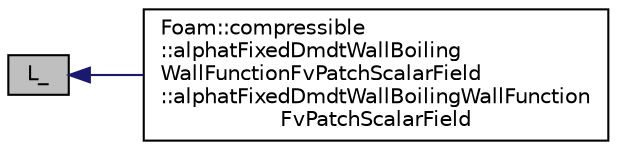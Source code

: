 digraph "L_"
{
  bgcolor="transparent";
  edge [fontname="Helvetica",fontsize="10",labelfontname="Helvetica",labelfontsize="10"];
  node [fontname="Helvetica",fontsize="10",shape=record];
  rankdir="LR";
  Node1 [label="L_",height=0.2,width=0.4,color="black", fillcolor="grey75", style="filled" fontcolor="black"];
  Node1 -> Node2 [dir="back",color="midnightblue",fontsize="10",style="solid",fontname="Helvetica"];
  Node2 [label="Foam::compressible\l::alphatFixedDmdtWallBoiling\lWallFunctionFvPatchScalarField\l::alphatFixedDmdtWallBoilingWallFunction\lFvPatchScalarField",height=0.2,width=0.4,color="black",URL="$classFoam_1_1compressible_1_1alphatFixedDmdtWallBoilingWallFunctionFvPatchScalarField.html#aba7cc03751fa3b559650aacdd26fa778",tooltip="Construct from patch and internal field. "];
}

